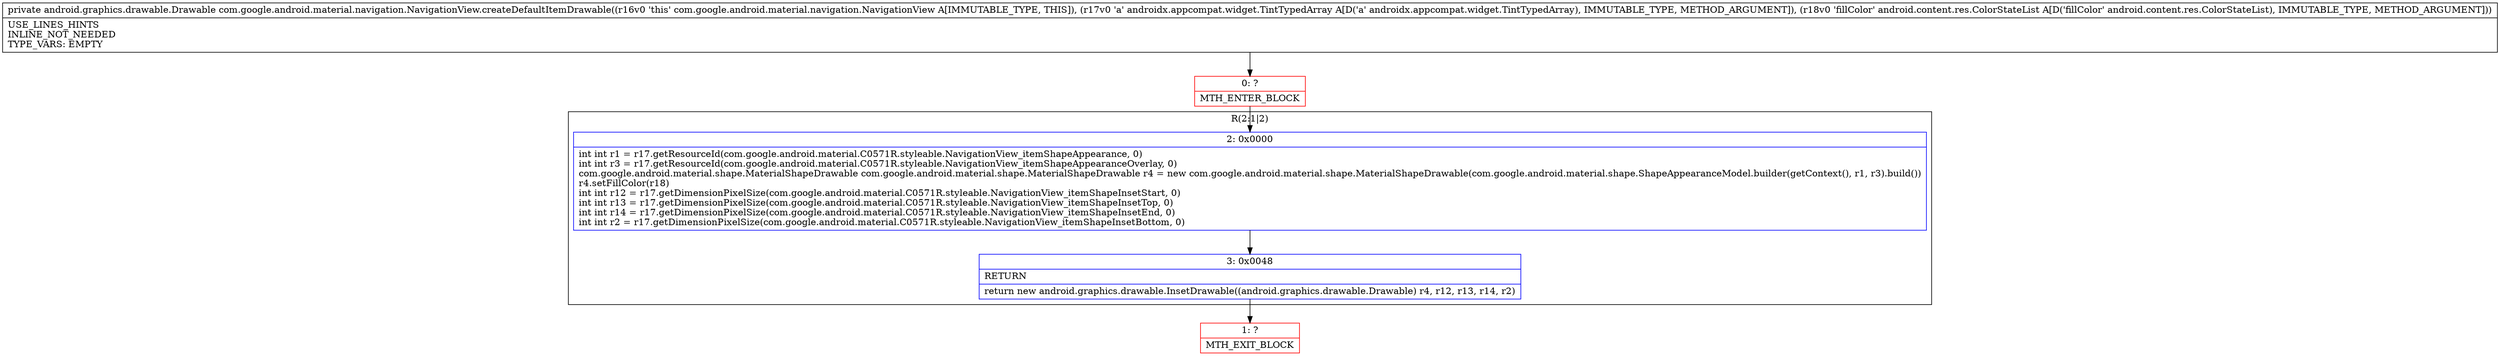 digraph "CFG forcom.google.android.material.navigation.NavigationView.createDefaultItemDrawable(Landroidx\/appcompat\/widget\/TintTypedArray;Landroid\/content\/res\/ColorStateList;)Landroid\/graphics\/drawable\/Drawable;" {
subgraph cluster_Region_459145884 {
label = "R(2:1|2)";
node [shape=record,color=blue];
Node_2 [shape=record,label="{2\:\ 0x0000|int int r1 = r17.getResourceId(com.google.android.material.C0571R.styleable.NavigationView_itemShapeAppearance, 0)\lint int r3 = r17.getResourceId(com.google.android.material.C0571R.styleable.NavigationView_itemShapeAppearanceOverlay, 0)\lcom.google.android.material.shape.MaterialShapeDrawable com.google.android.material.shape.MaterialShapeDrawable r4 = new com.google.android.material.shape.MaterialShapeDrawable(com.google.android.material.shape.ShapeAppearanceModel.builder(getContext(), r1, r3).build())\lr4.setFillColor(r18)\lint int r12 = r17.getDimensionPixelSize(com.google.android.material.C0571R.styleable.NavigationView_itemShapeInsetStart, 0)\lint int r13 = r17.getDimensionPixelSize(com.google.android.material.C0571R.styleable.NavigationView_itemShapeInsetTop, 0)\lint int r14 = r17.getDimensionPixelSize(com.google.android.material.C0571R.styleable.NavigationView_itemShapeInsetEnd, 0)\lint int r2 = r17.getDimensionPixelSize(com.google.android.material.C0571R.styleable.NavigationView_itemShapeInsetBottom, 0)\l}"];
Node_3 [shape=record,label="{3\:\ 0x0048|RETURN\l|return new android.graphics.drawable.InsetDrawable((android.graphics.drawable.Drawable) r4, r12, r13, r14, r2)\l}"];
}
Node_0 [shape=record,color=red,label="{0\:\ ?|MTH_ENTER_BLOCK\l}"];
Node_1 [shape=record,color=red,label="{1\:\ ?|MTH_EXIT_BLOCK\l}"];
MethodNode[shape=record,label="{private android.graphics.drawable.Drawable com.google.android.material.navigation.NavigationView.createDefaultItemDrawable((r16v0 'this' com.google.android.material.navigation.NavigationView A[IMMUTABLE_TYPE, THIS]), (r17v0 'a' androidx.appcompat.widget.TintTypedArray A[D('a' androidx.appcompat.widget.TintTypedArray), IMMUTABLE_TYPE, METHOD_ARGUMENT]), (r18v0 'fillColor' android.content.res.ColorStateList A[D('fillColor' android.content.res.ColorStateList), IMMUTABLE_TYPE, METHOD_ARGUMENT]))  | USE_LINES_HINTS\lINLINE_NOT_NEEDED\lTYPE_VARS: EMPTY\l}"];
MethodNode -> Node_0;Node_2 -> Node_3;
Node_3 -> Node_1;
Node_0 -> Node_2;
}

